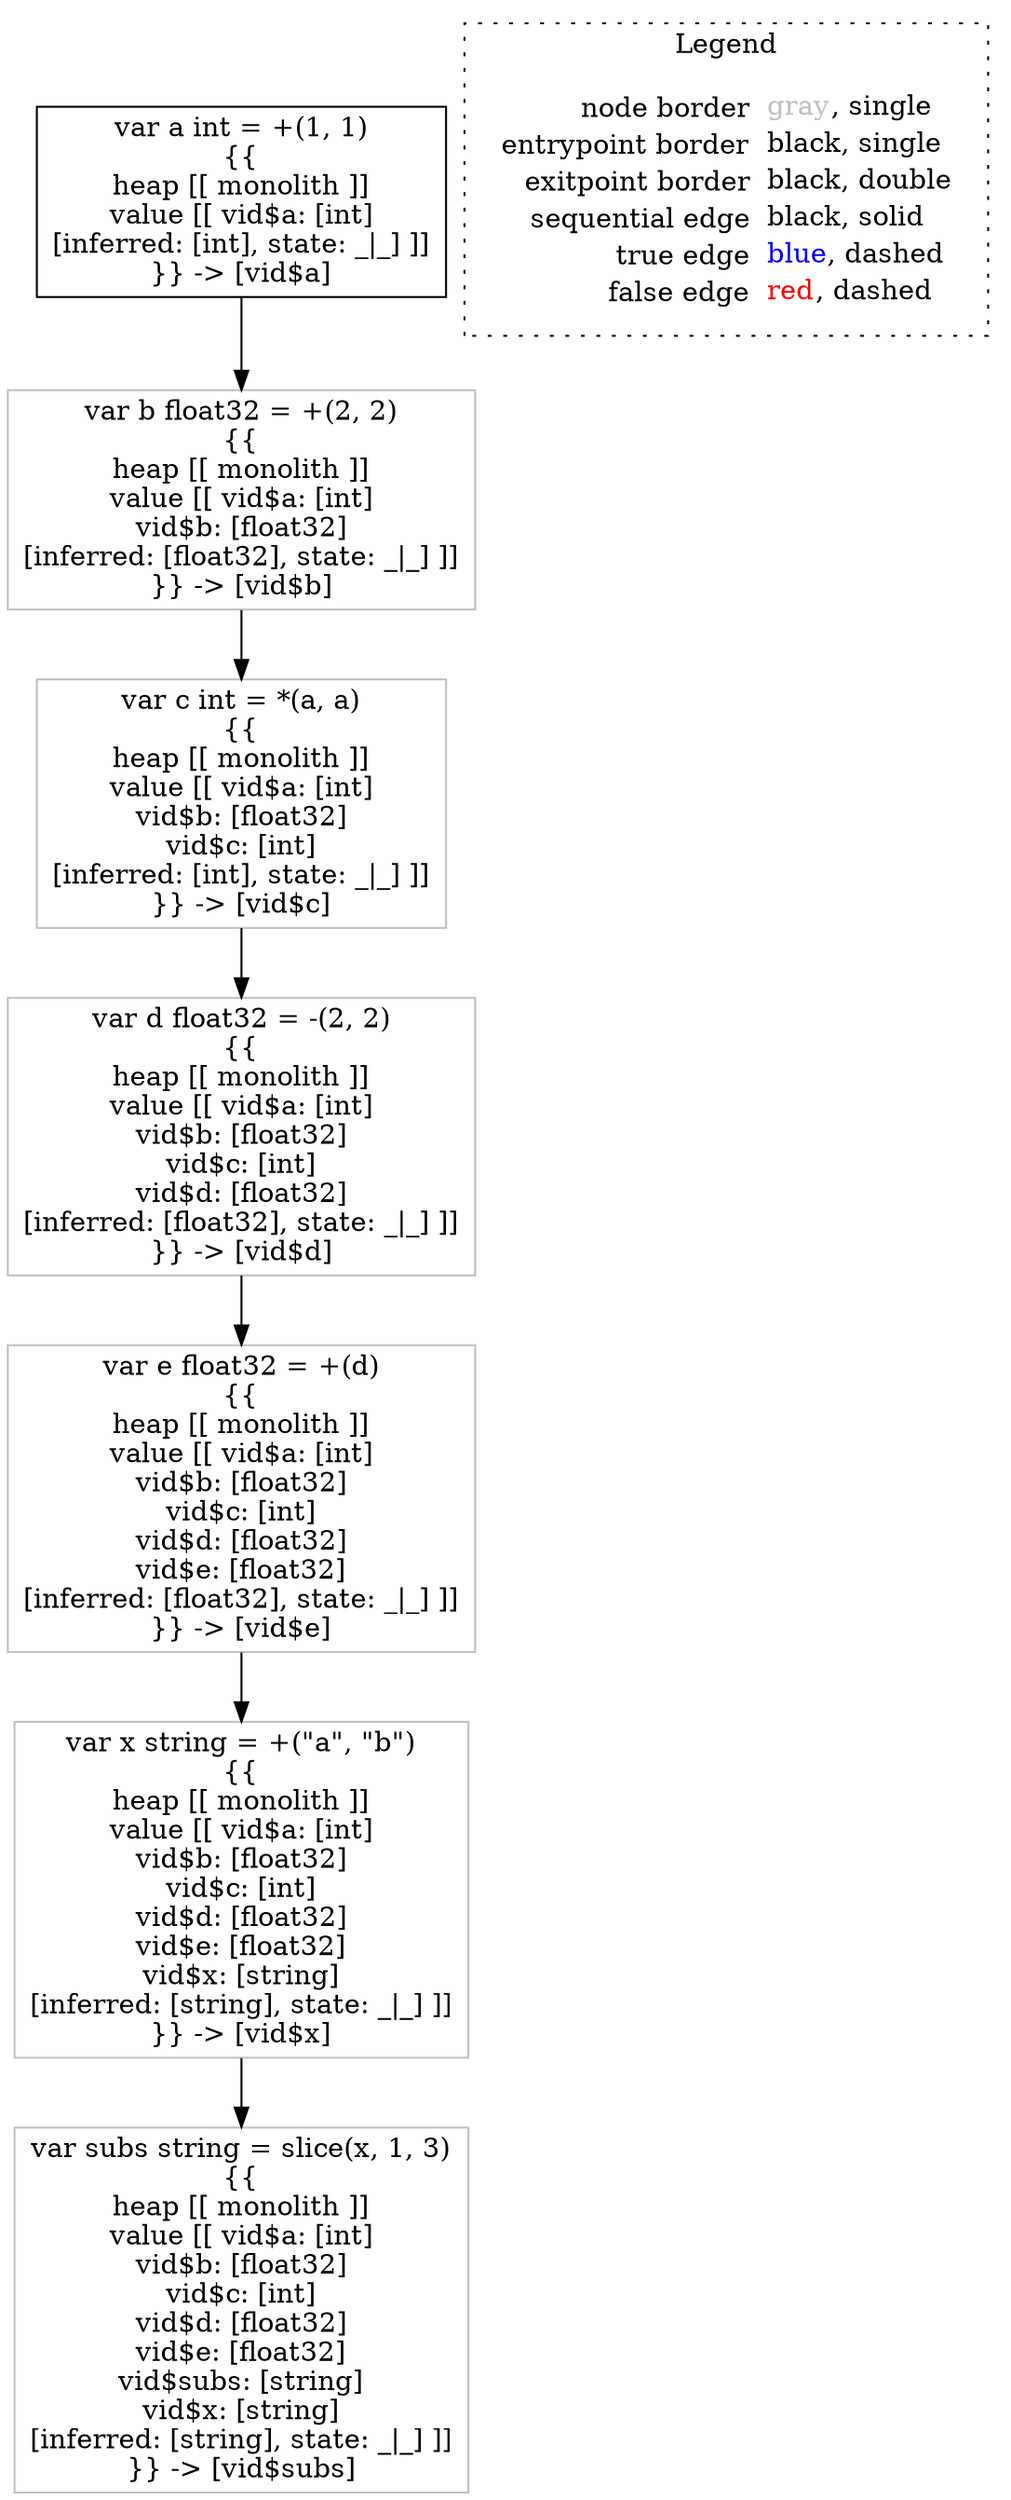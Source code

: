 digraph {
	"node0" [shape="rect",color="black",label=<var a int = +(1, 1)<BR/>{{<BR/>heap [[ monolith ]]<BR/>value [[ vid$a: [int]<BR/>[inferred: [int], state: _|_] ]]<BR/>}} -&gt; [vid$a]>];
	"node1" [shape="rect",color="gray",label=<var x string = +(&quot;a&quot;, &quot;b&quot;)<BR/>{{<BR/>heap [[ monolith ]]<BR/>value [[ vid$a: [int]<BR/>vid$b: [float32]<BR/>vid$c: [int]<BR/>vid$d: [float32]<BR/>vid$e: [float32]<BR/>vid$x: [string]<BR/>[inferred: [string], state: _|_] ]]<BR/>}} -&gt; [vid$x]>];
	"node2" [shape="rect",color="gray",label=<var d float32 = -(2, 2)<BR/>{{<BR/>heap [[ monolith ]]<BR/>value [[ vid$a: [int]<BR/>vid$b: [float32]<BR/>vid$c: [int]<BR/>vid$d: [float32]<BR/>[inferred: [float32], state: _|_] ]]<BR/>}} -&gt; [vid$d]>];
	"node3" [shape="rect",color="gray",label=<var c int = *(a, a)<BR/>{{<BR/>heap [[ monolith ]]<BR/>value [[ vid$a: [int]<BR/>vid$b: [float32]<BR/>vid$c: [int]<BR/>[inferred: [int], state: _|_] ]]<BR/>}} -&gt; [vid$c]>];
	"node4" [shape="rect",color="gray",label=<var e float32 = +(d)<BR/>{{<BR/>heap [[ monolith ]]<BR/>value [[ vid$a: [int]<BR/>vid$b: [float32]<BR/>vid$c: [int]<BR/>vid$d: [float32]<BR/>vid$e: [float32]<BR/>[inferred: [float32], state: _|_] ]]<BR/>}} -&gt; [vid$e]>];
	"node5" [shape="rect",color="gray",label=<var b float32 = +(2, 2)<BR/>{{<BR/>heap [[ monolith ]]<BR/>value [[ vid$a: [int]<BR/>vid$b: [float32]<BR/>[inferred: [float32], state: _|_] ]]<BR/>}} -&gt; [vid$b]>];
	"node6" [shape="rect",color="gray",label=<var subs string = slice(x, 1, 3)<BR/>{{<BR/>heap [[ monolith ]]<BR/>value [[ vid$a: [int]<BR/>vid$b: [float32]<BR/>vid$c: [int]<BR/>vid$d: [float32]<BR/>vid$e: [float32]<BR/>vid$subs: [string]<BR/>vid$x: [string]<BR/>[inferred: [string], state: _|_] ]]<BR/>}} -&gt; [vid$subs]>];
	"node1" -> "node6" [color="black"];
	"node0" -> "node5" [color="black"];
	"node2" -> "node4" [color="black"];
	"node3" -> "node2" [color="black"];
	"node4" -> "node1" [color="black"];
	"node5" -> "node3" [color="black"];
subgraph cluster_legend {
	label="Legend";
	style=dotted;
	node [shape=plaintext];
	"legend" [label=<<table border="0" cellpadding="2" cellspacing="0" cellborder="0"><tr><td align="right">node border&nbsp;</td><td align="left"><font color="gray">gray</font>, single</td></tr><tr><td align="right">entrypoint border&nbsp;</td><td align="left"><font color="black">black</font>, single</td></tr><tr><td align="right">exitpoint border&nbsp;</td><td align="left"><font color="black">black</font>, double</td></tr><tr><td align="right">sequential edge&nbsp;</td><td align="left"><font color="black">black</font>, solid</td></tr><tr><td align="right">true edge&nbsp;</td><td align="left"><font color="blue">blue</font>, dashed</td></tr><tr><td align="right">false edge&nbsp;</td><td align="left"><font color="red">red</font>, dashed</td></tr></table>>];
}

}
